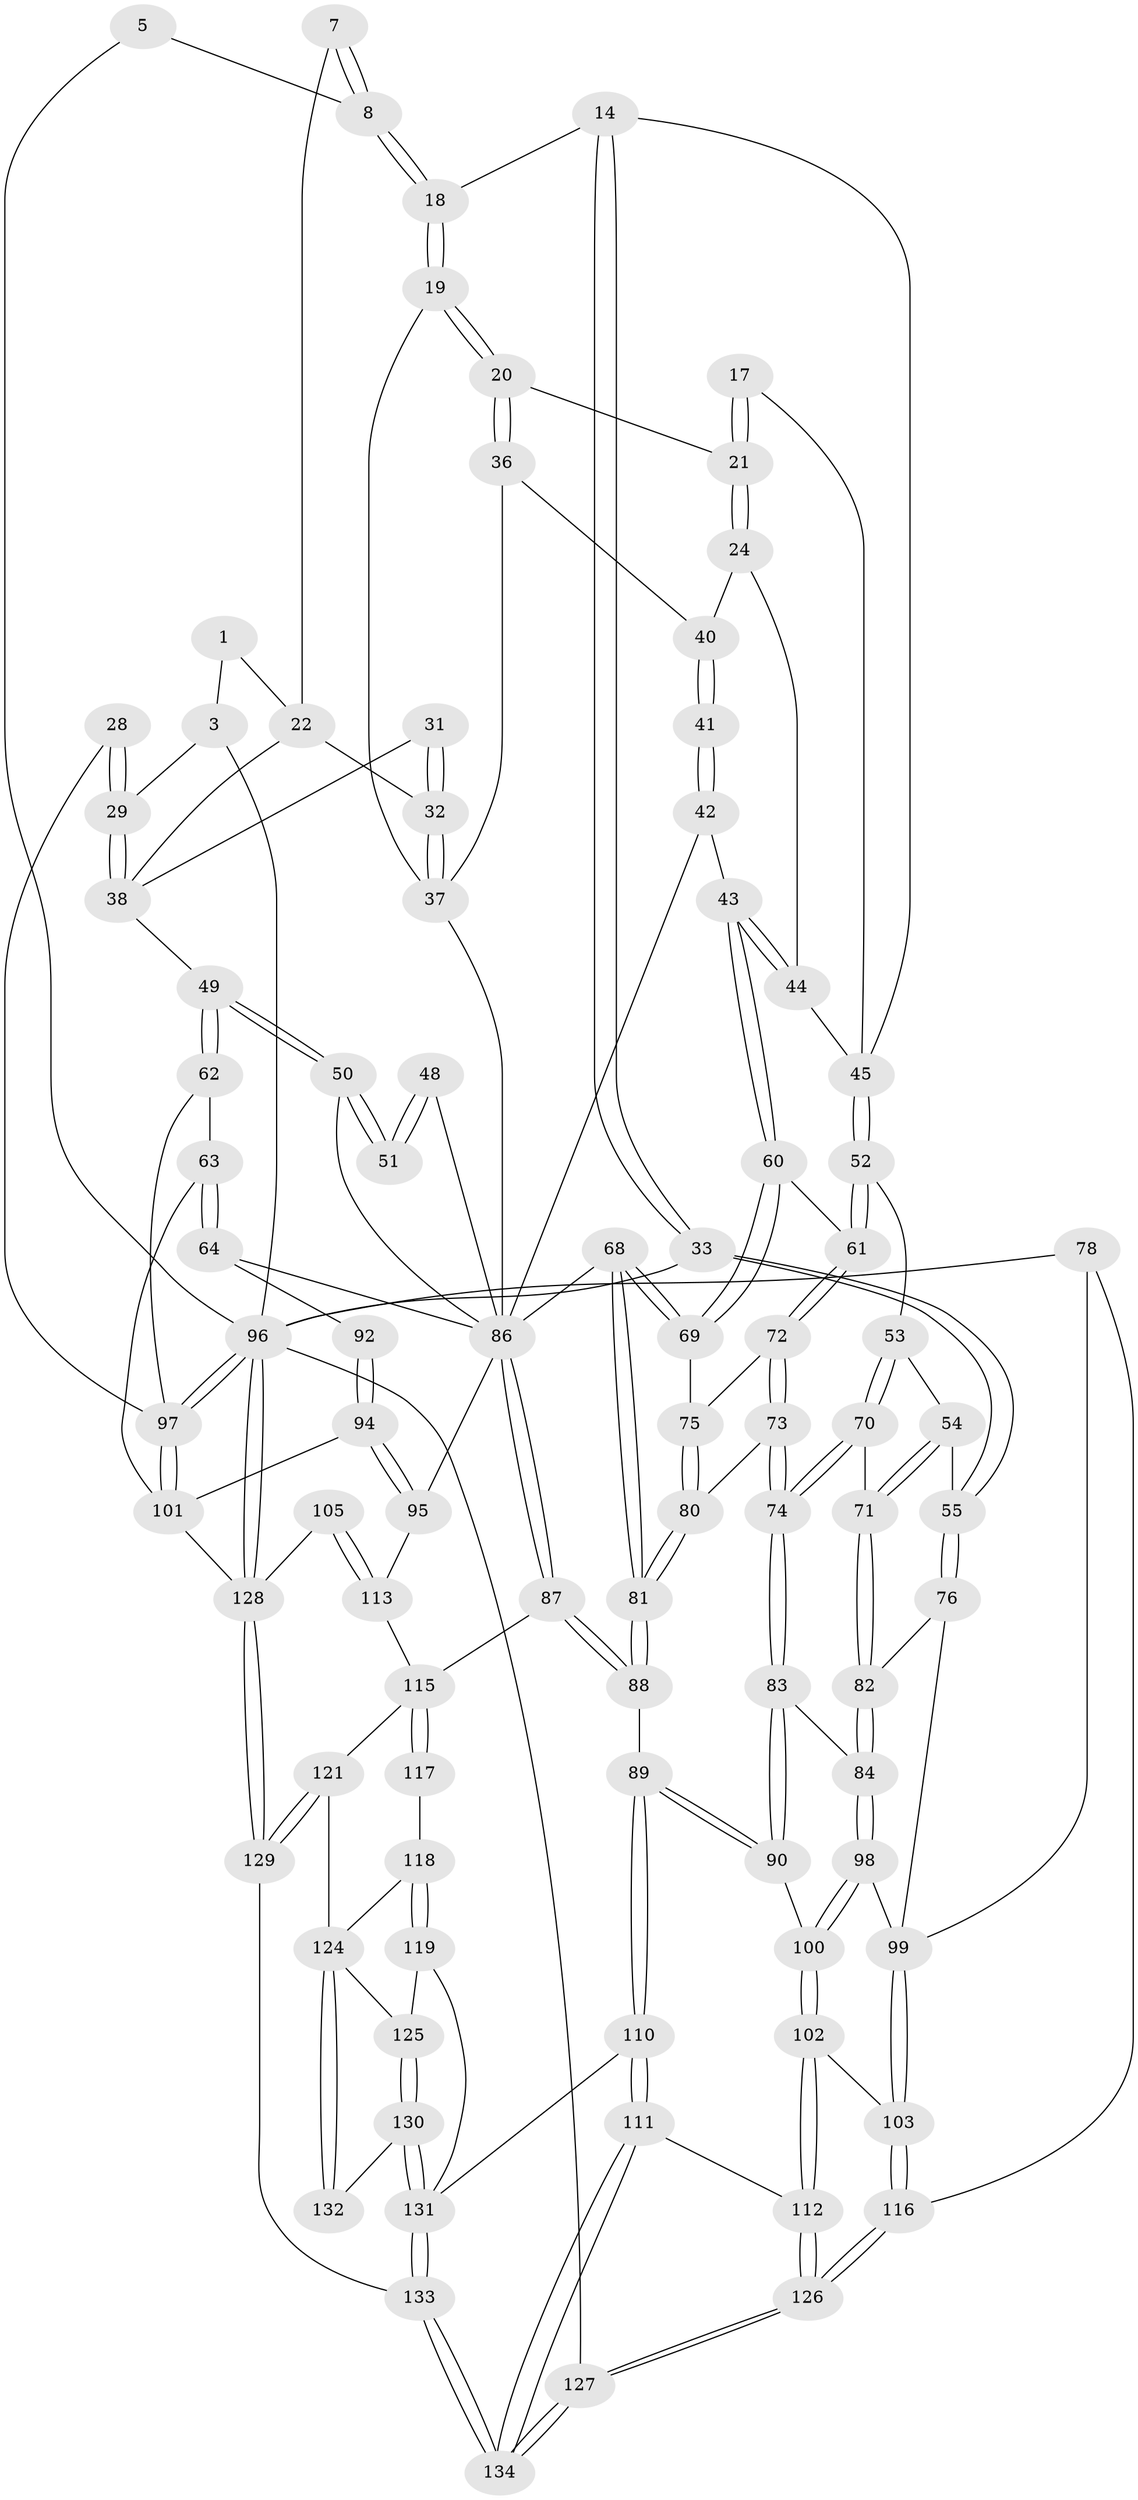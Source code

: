 // original degree distribution, {3: 0.04477611940298507, 4: 0.1865671641791045, 6: 0.23134328358208955, 5: 0.5373134328358209}
// Generated by graph-tools (version 1.1) at 2025/06/03/04/25 22:06:53]
// undirected, 93 vertices, 215 edges
graph export_dot {
graph [start="1"]
  node [color=gray90,style=filled];
  1 [pos="+0.801146696608708+0"];
  3 [pos="+1+0",super="+2"];
  5 [pos="+0.5618291059608826+0"];
  7 [pos="+0.6293876409407464+0.03611891458069753"];
  8 [pos="+0.573630368502675+0.02706898022968691"];
  14 [pos="+0.12642036418685917+0"];
  17 [pos="+0.40779302413437457+0.10577851914526397"];
  18 [pos="+0.5714076593223233+0.03479451120467189",super="+13"];
  19 [pos="+0.5711358648953844+0.04198686070707207"];
  20 [pos="+0.5337894569107035+0.10736090397519074"];
  21 [pos="+0.4986604341795359+0.13759573581583853"];
  22 [pos="+0.7578376641512743+0.09893603533242284",super="+12+6"];
  24 [pos="+0.4844376668888478+0.15935505521769347"];
  28 [pos="+1+0.3148399617497179"];
  29 [pos="+1+0.2773108492025924",super="+10+9+23"];
  31 [pos="+0.817933907893824+0.16233719648719933"];
  32 [pos="+0.7189853933896208+0.16546986640888817",super="+26"];
  33 [pos="+0+0"];
  36 [pos="+0.5855321688816492+0.2395848961983627"];
  37 [pos="+0.6748352972700149+0.24637560390192845",super="+35+27"];
  38 [pos="+0.9226707210749154+0.26452849095401315",super="+30"];
  40 [pos="+0.49454253425098404+0.1915043834765953",super="+39"];
  41 [pos="+0.4879477842587721+0.2903266229257082"];
  42 [pos="+0.4703440443492617+0.3206958596665171"];
  43 [pos="+0.4410386390691462+0.3253383926370183"];
  44 [pos="+0.3566502995564994+0.2540637913679451",super="+25"];
  45 [pos="+0.3359294182017878+0.25061215539656495",super="+16"];
  48 [pos="+0.7977011258971036+0.18566922677285205",super="+47"];
  49 [pos="+0.8267327645454076+0.32767232705393873"];
  50 [pos="+0.818174443382966+0.32471782276627825"];
  51 [pos="+0.7974833223683897+0.3055199146382337"];
  52 [pos="+0.27094601071918817+0.329788128722454"];
  53 [pos="+0.2547974914478372+0.3374477064503784"];
  54 [pos="+0.17472088056927743+0.3087386224797543"];
  55 [pos="+0+0"];
  60 [pos="+0.43063617887687106+0.3731161440228529"];
  61 [pos="+0.32038720748778704+0.39134250595561937"];
  62 [pos="+0.8220436393954187+0.4039193123732905"];
  63 [pos="+0.8014745329408891+0.4523486915087341"];
  64 [pos="+0.7702015267254512+0.5008791309131209"];
  68 [pos="+0.4748961787351136+0.47129400844705405"];
  69 [pos="+0.43010824748846677+0.39239494753725646"];
  70 [pos="+0.22759322002093776+0.4093307327155953"];
  71 [pos="+0.09581290121423222+0.4284564872659992"];
  72 [pos="+0.3334985776245838+0.42915634565212263"];
  73 [pos="+0.2657665082358592+0.5079603686419453"];
  74 [pos="+0.260326940407172+0.5104203005766216"];
  75 [pos="+0.36987836648931277+0.43667245706746705"];
  76 [pos="+0+0.3931315867641775"];
  78 [pos="+0+0.6355169812288257"];
  80 [pos="+0.3835135598869667+0.5051772137911784"];
  81 [pos="+0.4414075771877467+0.5416958590349578"];
  82 [pos="+0.08642534060115653+0.4337350889148671"];
  83 [pos="+0.24826987929510425+0.5337540556969089"];
  84 [pos="+0.1842704520937696+0.5665615359368338"];
  86 [pos="+0.6760298686175099+0.6130942524805015",super="+65+46+59"];
  87 [pos="+0.5911183314874546+0.6820045814259038"];
  88 [pos="+0.46108188169869285+0.6770635651916171"];
  89 [pos="+0.44985822574182516+0.6835052773686437"];
  90 [pos="+0.4156266488236395+0.6814295091426971"];
  92 [pos="+0.8789232693956105+0.5323670839974954"];
  94 [pos="+0.8638354723056599+0.6697090936514771"];
  95 [pos="+0.8057194669296304+0.6953672568994541"];
  96 [pos="+1+1",super="+79"];
  97 [pos="+1+0.747993496808429",super="+66+67"];
  98 [pos="+0.1706557412130422+0.5924985925330736"];
  99 [pos="+0.15019760545426425+0.619295283005783",super="+77"];
  100 [pos="+0.3538645951506741+0.7026886772606838"];
  101 [pos="+1+0.7597080404636215",super="+93+91+85"];
  102 [pos="+0.21368596451135785+0.7789010718930633"];
  103 [pos="+0.17126868052386812+0.7733774197979658"];
  105 [pos="+0.8635710838773651+0.8147653282268635"];
  110 [pos="+0.4158586044353412+0.8827375760035757"];
  111 [pos="+0.32541336521514364+0.908368709879769"];
  112 [pos="+0.31214938248080265+0.8983103731161471"];
  113 [pos="+0.7600337961525936+0.9635358440419638",super="+107+106"];
  115 [pos="+0.729274849156696+0.9427906962099168",super="+108+109+114"];
  116 [pos="+0.15987375638705248+0.781837005371314"];
  117 [pos="+0.6018035556526679+0.7633931430013091"];
  118 [pos="+0.5835848604016693+0.8276919433963403"];
  119 [pos="+0.49587831421833095+0.8858649324269359"];
  121 [pos="+0.7486801317429214+1"];
  124 [pos="+0.5589973466671303+0.9127570404267371",super="+123"];
  125 [pos="+0.5324298966241191+0.9034468687888431"];
  126 [pos="+0.04212731107172891+0.9710606191168581"];
  127 [pos="+0+1"];
  128 [pos="+0.905541706312864+1",super="+104"];
  129 [pos="+0.8100249100849043+1"];
  130 [pos="+0.5134802637198214+0.9827503575787655"];
  131 [pos="+0.47496546310315096+1",super="+120"];
  132 [pos="+0.5768903451207087+0.9463867414062965"];
  133 [pos="+0.465841226565185+1"];
  134 [pos="+0.19186884625145106+1"];
  1 -- 3;
  1 -- 22;
  3 -- 96 [weight=2];
  3 -- 29 [weight=2];
  5 -- 8;
  5 -- 96;
  7 -- 8;
  7 -- 8;
  7 -- 22 [weight=2];
  8 -- 18;
  8 -- 18;
  14 -- 33;
  14 -- 33;
  14 -- 18;
  14 -- 45;
  17 -- 21;
  17 -- 21;
  17 -- 45;
  18 -- 19;
  18 -- 19;
  19 -- 20;
  19 -- 20;
  19 -- 37;
  20 -- 21;
  20 -- 36;
  20 -- 36;
  21 -- 24;
  21 -- 24;
  22 -- 38;
  22 -- 32;
  24 -- 40;
  24 -- 44;
  28 -- 29 [weight=2];
  28 -- 29;
  28 -- 97;
  29 -- 38 [weight=2];
  29 -- 38;
  31 -- 32;
  31 -- 32;
  31 -- 38;
  32 -- 37 [weight=2];
  32 -- 37;
  33 -- 55;
  33 -- 55;
  33 -- 96;
  36 -- 40;
  36 -- 37;
  37 -- 86 [weight=2];
  38 -- 49;
  40 -- 41 [weight=2];
  40 -- 41;
  41 -- 42;
  41 -- 42;
  42 -- 43;
  42 -- 86;
  43 -- 44;
  43 -- 44;
  43 -- 60;
  43 -- 60;
  44 -- 45 [weight=2];
  45 -- 52;
  45 -- 52;
  48 -- 51 [weight=2];
  48 -- 51;
  48 -- 86;
  49 -- 50;
  49 -- 50;
  49 -- 62;
  49 -- 62;
  50 -- 51;
  50 -- 51;
  50 -- 86;
  52 -- 53;
  52 -- 61;
  52 -- 61;
  53 -- 54;
  53 -- 70;
  53 -- 70;
  54 -- 55;
  54 -- 71;
  54 -- 71;
  55 -- 76;
  55 -- 76;
  60 -- 61;
  60 -- 69;
  60 -- 69;
  61 -- 72;
  61 -- 72;
  62 -- 63;
  62 -- 97;
  63 -- 64;
  63 -- 64;
  63 -- 101;
  64 -- 92;
  64 -- 86;
  68 -- 69;
  68 -- 69;
  68 -- 81;
  68 -- 81;
  68 -- 86;
  69 -- 75;
  70 -- 71;
  70 -- 74;
  70 -- 74;
  71 -- 82;
  71 -- 82;
  72 -- 73;
  72 -- 73;
  72 -- 75;
  73 -- 74;
  73 -- 74;
  73 -- 80;
  74 -- 83;
  74 -- 83;
  75 -- 80;
  75 -- 80;
  76 -- 82;
  76 -- 99;
  78 -- 116;
  78 -- 96;
  78 -- 99;
  80 -- 81;
  80 -- 81;
  81 -- 88;
  81 -- 88;
  82 -- 84;
  82 -- 84;
  83 -- 84;
  83 -- 90;
  83 -- 90;
  84 -- 98;
  84 -- 98;
  86 -- 87;
  86 -- 87;
  86 -- 95;
  87 -- 88;
  87 -- 88;
  87 -- 115;
  88 -- 89;
  89 -- 90;
  89 -- 90;
  89 -- 110;
  89 -- 110;
  90 -- 100;
  92 -- 94;
  92 -- 94;
  94 -- 95;
  94 -- 95;
  94 -- 101;
  95 -- 113;
  96 -- 97;
  96 -- 97;
  96 -- 128;
  96 -- 128;
  96 -- 127;
  97 -- 101 [weight=2];
  97 -- 101;
  98 -- 99;
  98 -- 100;
  98 -- 100;
  99 -- 103;
  99 -- 103;
  100 -- 102;
  100 -- 102;
  101 -- 128;
  102 -- 103;
  102 -- 112;
  102 -- 112;
  103 -- 116;
  103 -- 116;
  105 -- 113 [weight=2];
  105 -- 113;
  105 -- 128;
  110 -- 111;
  110 -- 111;
  110 -- 131;
  111 -- 112;
  111 -- 134;
  111 -- 134;
  112 -- 126;
  112 -- 126;
  113 -- 115 [weight=2];
  115 -- 117 [weight=2];
  115 -- 117;
  115 -- 121;
  116 -- 126;
  116 -- 126;
  117 -- 118;
  118 -- 119;
  118 -- 119;
  118 -- 124;
  119 -- 125;
  119 -- 131;
  121 -- 129;
  121 -- 129;
  121 -- 124;
  124 -- 125;
  124 -- 132 [weight=2];
  124 -- 132;
  125 -- 130;
  125 -- 130;
  126 -- 127;
  126 -- 127;
  127 -- 134;
  127 -- 134;
  128 -- 129;
  128 -- 129;
  129 -- 133;
  130 -- 131;
  130 -- 131;
  130 -- 132;
  131 -- 133;
  131 -- 133;
  133 -- 134;
  133 -- 134;
}
